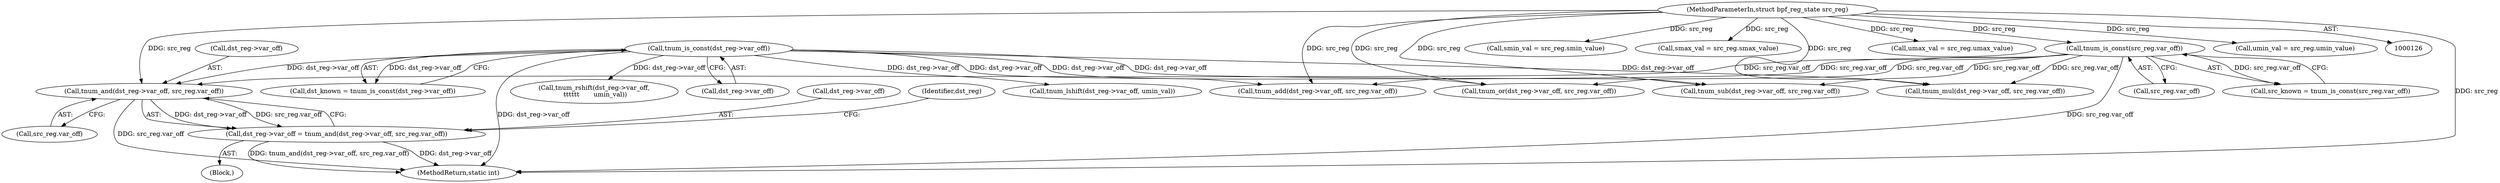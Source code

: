 digraph "0_linux_4374f256ce8182019353c0c639bb8d0695b4c941@pointer" {
"1000474" [label="(Call,tnum_and(dst_reg->var_off, src_reg.var_off))"];
"1000191" [label="(Call,tnum_is_const(dst_reg->var_off))"];
"1000185" [label="(Call,tnum_is_const(src_reg.var_off))"];
"1000130" [label="(MethodParameterIn,struct bpf_reg_state src_reg)"];
"1000470" [label="(Call,dst_reg->var_off = tnum_and(dst_reg->var_off, src_reg.var_off))"];
"1000130" [label="(MethodParameterIn,struct bpf_reg_state src_reg)"];
"1000192" [label="(Call,dst_reg->var_off)"];
"1000470" [label="(Call,dst_reg->var_off = tnum_and(dst_reg->var_off, src_reg.var_off))"];
"1000277" [label="(Call,tnum_add(dst_reg->var_off, src_reg.var_off))"];
"1000185" [label="(Call,tnum_is_const(src_reg.var_off))"];
"1000686" [label="(Call,tnum_lshift(dst_reg->var_off, umin_val))"];
"1000563" [label="(Call,tnum_or(dst_reg->var_off, src_reg.var_off))"];
"1000186" [label="(Call,src_reg.var_off)"];
"1000183" [label="(Call,src_known = tnum_is_const(src_reg.var_off))"];
"1000189" [label="(Call,dst_known = tnum_is_const(dst_reg->var_off))"];
"1000354" [label="(Call,tnum_sub(dst_reg->var_off, src_reg.var_off))"];
"1000761" [label="(Call,tnum_rshift(dst_reg->var_off,\n \t\t\t\t\t\t       umin_val))"];
"1000197" [label="(Block,)"];
"1000163" [label="(Call,smin_val = src_reg.smin_value)"];
"1000168" [label="(Call,smax_val = src_reg.smax_value)"];
"1000801" [label="(MethodReturn,static int)"];
"1000478" [label="(Call,src_reg.var_off)"];
"1000178" [label="(Call,umax_val = src_reg.umax_value)"];
"1000474" [label="(Call,tnum_and(dst_reg->var_off, src_reg.var_off))"];
"1000367" [label="(Call,tnum_mul(dst_reg->var_off, src_reg.var_off))"];
"1000191" [label="(Call,tnum_is_const(dst_reg->var_off))"];
"1000471" [label="(Call,dst_reg->var_off)"];
"1000173" [label="(Call,umin_val = src_reg.umin_value)"];
"1000475" [label="(Call,dst_reg->var_off)"];
"1000483" [label="(Identifier,dst_reg)"];
"1000474" -> "1000470"  [label="AST: "];
"1000474" -> "1000478"  [label="CFG: "];
"1000475" -> "1000474"  [label="AST: "];
"1000478" -> "1000474"  [label="AST: "];
"1000470" -> "1000474"  [label="CFG: "];
"1000474" -> "1000801"  [label="DDG: src_reg.var_off"];
"1000474" -> "1000470"  [label="DDG: dst_reg->var_off"];
"1000474" -> "1000470"  [label="DDG: src_reg.var_off"];
"1000191" -> "1000474"  [label="DDG: dst_reg->var_off"];
"1000185" -> "1000474"  [label="DDG: src_reg.var_off"];
"1000130" -> "1000474"  [label="DDG: src_reg"];
"1000191" -> "1000189"  [label="AST: "];
"1000191" -> "1000192"  [label="CFG: "];
"1000192" -> "1000191"  [label="AST: "];
"1000189" -> "1000191"  [label="CFG: "];
"1000191" -> "1000801"  [label="DDG: dst_reg->var_off"];
"1000191" -> "1000189"  [label="DDG: dst_reg->var_off"];
"1000191" -> "1000277"  [label="DDG: dst_reg->var_off"];
"1000191" -> "1000354"  [label="DDG: dst_reg->var_off"];
"1000191" -> "1000367"  [label="DDG: dst_reg->var_off"];
"1000191" -> "1000563"  [label="DDG: dst_reg->var_off"];
"1000191" -> "1000686"  [label="DDG: dst_reg->var_off"];
"1000191" -> "1000761"  [label="DDG: dst_reg->var_off"];
"1000185" -> "1000183"  [label="AST: "];
"1000185" -> "1000186"  [label="CFG: "];
"1000186" -> "1000185"  [label="AST: "];
"1000183" -> "1000185"  [label="CFG: "];
"1000185" -> "1000801"  [label="DDG: src_reg.var_off"];
"1000185" -> "1000183"  [label="DDG: src_reg.var_off"];
"1000130" -> "1000185"  [label="DDG: src_reg"];
"1000185" -> "1000277"  [label="DDG: src_reg.var_off"];
"1000185" -> "1000354"  [label="DDG: src_reg.var_off"];
"1000185" -> "1000367"  [label="DDG: src_reg.var_off"];
"1000185" -> "1000563"  [label="DDG: src_reg.var_off"];
"1000130" -> "1000126"  [label="AST: "];
"1000130" -> "1000801"  [label="DDG: src_reg"];
"1000130" -> "1000163"  [label="DDG: src_reg"];
"1000130" -> "1000168"  [label="DDG: src_reg"];
"1000130" -> "1000173"  [label="DDG: src_reg"];
"1000130" -> "1000178"  [label="DDG: src_reg"];
"1000130" -> "1000277"  [label="DDG: src_reg"];
"1000130" -> "1000354"  [label="DDG: src_reg"];
"1000130" -> "1000367"  [label="DDG: src_reg"];
"1000130" -> "1000563"  [label="DDG: src_reg"];
"1000470" -> "1000197"  [label="AST: "];
"1000471" -> "1000470"  [label="AST: "];
"1000483" -> "1000470"  [label="CFG: "];
"1000470" -> "1000801"  [label="DDG: tnum_and(dst_reg->var_off, src_reg.var_off)"];
"1000470" -> "1000801"  [label="DDG: dst_reg->var_off"];
}
